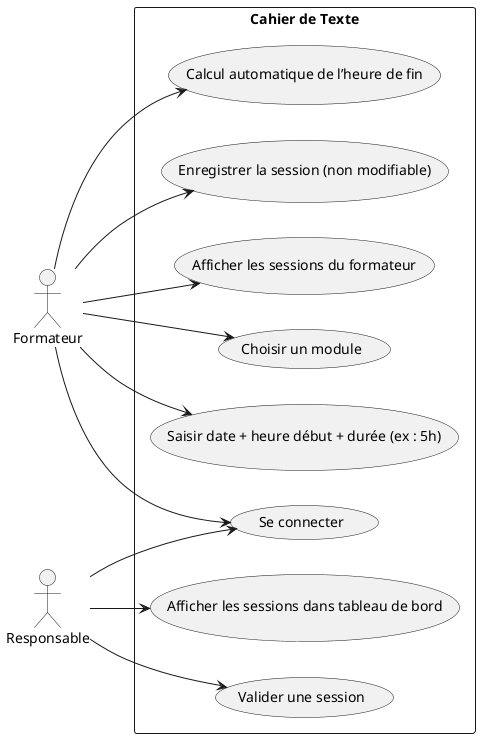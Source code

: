 @startuml
left to right direction
skinparam packageStyle rectangle

actor Formateur
actor Responsable

rectangle "Cahier de Texte" {
  
  usecase "Choisir un module"
  usecase "Saisir date + heure début + durée (ex : 5h)"
  usecase "Calcul automatique de l’heure de fin"
  usecase "Enregistrer la session (non modifiable)"
  usecase "Se connecter"
  usecase "Afficher les sessions du formateur"
  usecase "Afficher les sessions dans tableau de bord"
  usecase "Valider une session"

 
  Formateur --> "Choisir un module"
  Formateur --> "Saisir date + heure début + durée (ex : 5h)"
  Formateur --> "Calcul automatique de l’heure de fin"
  Formateur --> "Enregistrer la session (non modifiable)"
  Formateur --> "Afficher les sessions du formateur"
  Formateur --> "Se connecter"

  Responsable --> "Se connecter"
  Responsable --> "Afficher les sessions dans tableau de bord"
  Responsable --> "Valider une session"
}
@enduml
